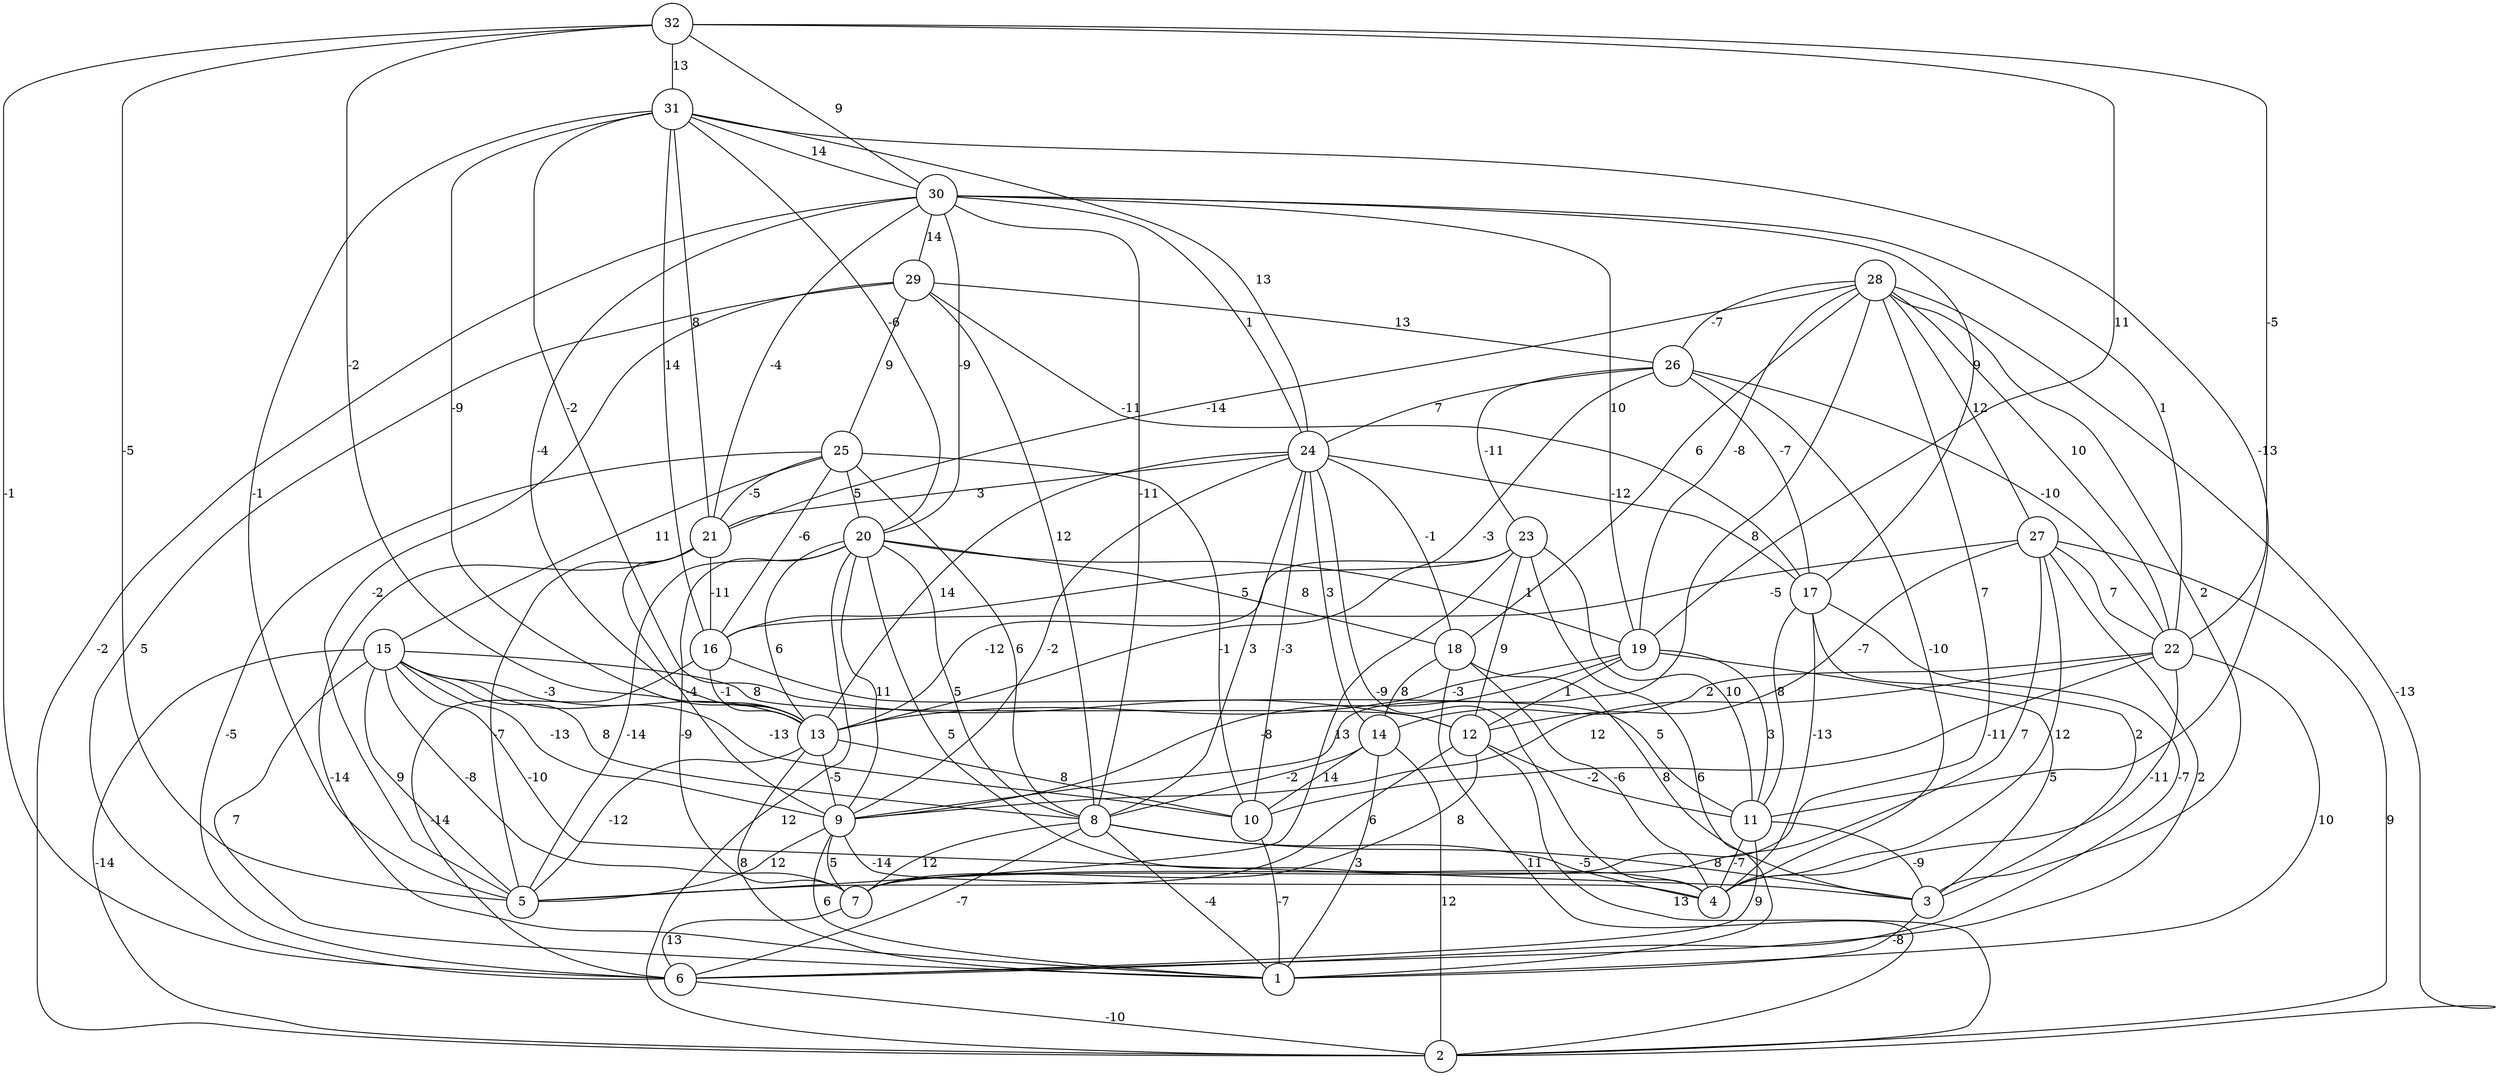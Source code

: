 graph { 
	 fontname="Helvetica,Arial,sans-serif" 
	 node [shape = circle]; 
	 32 -- 5 [label = "-5"];
	 32 -- 6 [label = "-1"];
	 32 -- 13 [label = "-2"];
	 32 -- 19 [label = "11"];
	 32 -- 22 [label = "-5"];
	 32 -- 30 [label = "9"];
	 32 -- 31 [label = "13"];
	 31 -- 5 [label = "-1"];
	 31 -- 11 [label = "-13"];
	 31 -- 12 [label = "-2"];
	 31 -- 13 [label = "-9"];
	 31 -- 16 [label = "14"];
	 31 -- 20 [label = "-6"];
	 31 -- 21 [label = "8"];
	 31 -- 24 [label = "13"];
	 31 -- 30 [label = "14"];
	 30 -- 2 [label = "-2"];
	 30 -- 8 [label = "-11"];
	 30 -- 13 [label = "-4"];
	 30 -- 17 [label = "9"];
	 30 -- 19 [label = "10"];
	 30 -- 20 [label = "-9"];
	 30 -- 21 [label = "-4"];
	 30 -- 22 [label = "1"];
	 30 -- 24 [label = "1"];
	 30 -- 29 [label = "14"];
	 29 -- 5 [label = "-2"];
	 29 -- 6 [label = "5"];
	 29 -- 8 [label = "12"];
	 29 -- 17 [label = "-11"];
	 29 -- 25 [label = "9"];
	 29 -- 26 [label = "13"];
	 28 -- 2 [label = "-13"];
	 28 -- 3 [label = "2"];
	 28 -- 7 [label = "7"];
	 28 -- 9 [label = "8"];
	 28 -- 18 [label = "6"];
	 28 -- 19 [label = "-8"];
	 28 -- 21 [label = "-14"];
	 28 -- 22 [label = "10"];
	 28 -- 26 [label = "-7"];
	 28 -- 27 [label = "12"];
	 27 -- 2 [label = "9"];
	 27 -- 4 [label = "12"];
	 27 -- 6 [label = "2"];
	 27 -- 7 [label = "7"];
	 27 -- 12 [label = "-7"];
	 27 -- 16 [label = "-5"];
	 27 -- 22 [label = "7"];
	 26 -- 4 [label = "-10"];
	 26 -- 13 [label = "-3"];
	 26 -- 17 [label = "-7"];
	 26 -- 22 [label = "-10"];
	 26 -- 23 [label = "-11"];
	 26 -- 24 [label = "7"];
	 25 -- 6 [label = "-5"];
	 25 -- 8 [label = "6"];
	 25 -- 10 [label = "-1"];
	 25 -- 15 [label = "11"];
	 25 -- 16 [label = "-6"];
	 25 -- 20 [label = "5"];
	 25 -- 21 [label = "-5"];
	 24 -- 4 [label = "-9"];
	 24 -- 8 [label = "3"];
	 24 -- 9 [label = "-2"];
	 24 -- 10 [label = "-3"];
	 24 -- 13 [label = "14"];
	 24 -- 14 [label = "3"];
	 24 -- 17 [label = "-12"];
	 24 -- 18 [label = "-1"];
	 24 -- 21 [label = "3"];
	 23 -- 1 [label = "6"];
	 23 -- 5 [label = "13"];
	 23 -- 11 [label = "10"];
	 23 -- 12 [label = "9"];
	 23 -- 13 [label = "-12"];
	 23 -- 16 [label = "5"];
	 22 -- 1 [label = "10"];
	 22 -- 4 [label = "-11"];
	 22 -- 9 [label = "12"];
	 22 -- 10 [label = "-11"];
	 22 -- 14 [label = "2"];
	 21 -- 1 [label = "-14"];
	 21 -- 5 [label = "-7"];
	 21 -- 9 [label = "-4"];
	 21 -- 16 [label = "-11"];
	 20 -- 2 [label = "12"];
	 20 -- 4 [label = "5"];
	 20 -- 5 [label = "-14"];
	 20 -- 7 [label = "-9"];
	 20 -- 8 [label = "5"];
	 20 -- 9 [label = "11"];
	 20 -- 13 [label = "6"];
	 20 -- 18 [label = "8"];
	 20 -- 19 [label = "1"];
	 19 -- 3 [label = "5"];
	 19 -- 9 [label = "-8"];
	 19 -- 11 [label = "3"];
	 19 -- 12 [label = "1"];
	 19 -- 13 [label = "-3"];
	 18 -- 2 [label = "11"];
	 18 -- 3 [label = "8"];
	 18 -- 4 [label = "-6"];
	 18 -- 14 [label = "8"];
	 17 -- 3 [label = "2"];
	 17 -- 4 [label = "-13"];
	 17 -- 6 [label = "-7"];
	 17 -- 11 [label = "8"];
	 16 -- 6 [label = "-14"];
	 16 -- 11 [label = "5"];
	 16 -- 13 [label = "-1"];
	 15 -- 1 [label = "7"];
	 15 -- 2 [label = "-14"];
	 15 -- 3 [label = "-10"];
	 15 -- 5 [label = "9"];
	 15 -- 7 [label = "-8"];
	 15 -- 8 [label = "8"];
	 15 -- 9 [label = "-13"];
	 15 -- 10 [label = "-13"];
	 15 -- 12 [label = "8"];
	 15 -- 13 [label = "-3"];
	 14 -- 1 [label = "3"];
	 14 -- 2 [label = "12"];
	 14 -- 8 [label = "-2"];
	 14 -- 10 [label = "14"];
	 13 -- 1 [label = "8"];
	 13 -- 5 [label = "-12"];
	 13 -- 9 [label = "-5"];
	 13 -- 10 [label = "8"];
	 12 -- 2 [label = "13"];
	 12 -- 5 [label = "6"];
	 12 -- 7 [label = "8"];
	 12 -- 11 [label = "-2"];
	 11 -- 3 [label = "-9"];
	 11 -- 4 [label = "-7"];
	 11 -- 6 [label = "9"];
	 10 -- 1 [label = "-7"];
	 9 -- 1 [label = "6"];
	 9 -- 4 [label = "-14"];
	 9 -- 5 [label = "12"];
	 9 -- 7 [label = "5"];
	 8 -- 1 [label = "-4"];
	 8 -- 3 [label = "8"];
	 8 -- 4 [label = "-5"];
	 8 -- 6 [label = "-7"];
	 8 -- 7 [label = "12"];
	 7 -- 6 [label = "13"];
	 6 -- 2 [label = "-10"];
	 3 -- 1 [label = "-8"];
	 1;
	 2;
	 3;
	 4;
	 5;
	 6;
	 7;
	 8;
	 9;
	 10;
	 11;
	 12;
	 13;
	 14;
	 15;
	 16;
	 17;
	 18;
	 19;
	 20;
	 21;
	 22;
	 23;
	 24;
	 25;
	 26;
	 27;
	 28;
	 29;
	 30;
	 31;
	 32;
}
